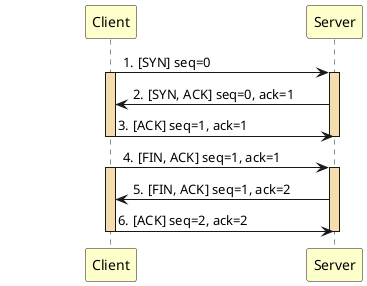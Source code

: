 @startuml tcp

skinparam ParticipantPadding 80
skinparam BoxPadding 10

participant "Client" as client #BUSINESS
participant "Server" as server #BUSINESS

autonumber "0."

client -> server : [SYN] seq=0
activate client #F5DDAD
activate server #F5DDAD

server -> client : [SYN, ACK] seq=0, ack=1

client -> server : [ACK] seq=1, ack=1
deactivate client
deactivate server

client -> server : [FIN, ACK] seq=1, ack=1
activate client #F5DDAD
activate server #F5DDAD

server -> client : [FIN, ACK] seq=1, ack=2

client -> server : [ACK] seq=2, ack=2
deactivate client
deactivate server

@enduml